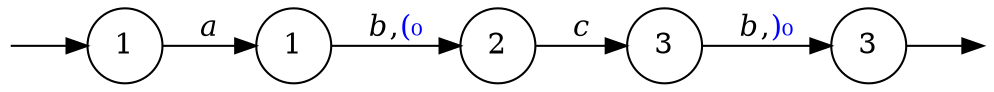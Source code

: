 digraph {
	node [shape=circle];
	Q0 [style=invisible, height=0, width=0, fixedsize=true];
	Q1 [style=invisible, height=0, width=0, fixedsize=true];
	graph [rankdir="LR"];
	4 [label=3];
	3 [label=3];
	0 [label=1];
	1 [label=1];
	2 [label=2];

	Q0 -> 0;
	4 -> Q1;
	0 -> 1  [label=<<i>a</i>> ];
	2 -> 3  [label=<<i>c</i>> ];
	1 -> 2  [label=<<i>b</i>,<FONT COLOR="blue">(₀</FONT>> ];
	3 -> 4  [label=<<i>b</i>,<FONT COLOR="blue">)₀</FONT>> ];
}
